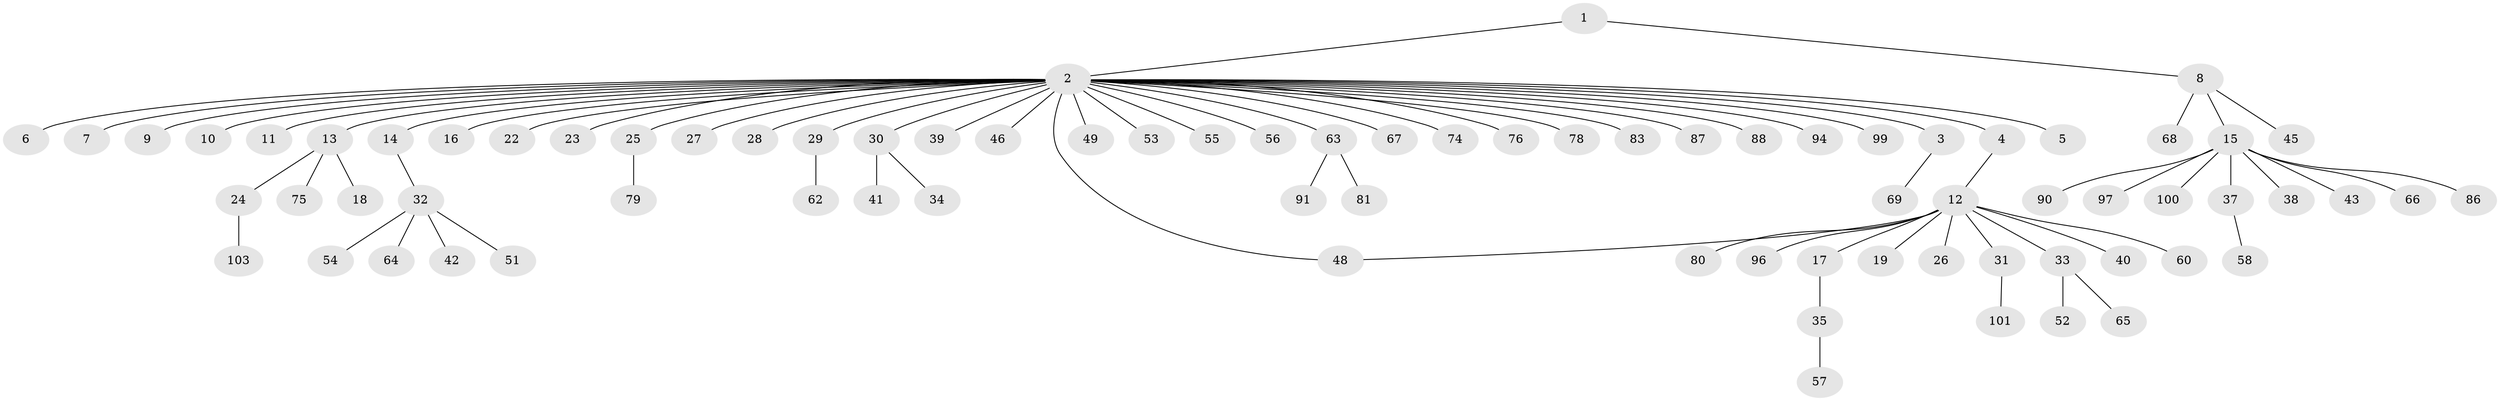 // Generated by graph-tools (version 1.1) at 2025/23/03/03/25 07:23:50]
// undirected, 81 vertices, 81 edges
graph export_dot {
graph [start="1"]
  node [color=gray90,style=filled];
  1 [super="+73"];
  2 [super="+59"];
  3;
  4;
  5;
  6;
  7;
  8 [super="+95"];
  9;
  10 [super="+71"];
  11;
  12 [super="+47"];
  13;
  14;
  15 [super="+21"];
  16;
  17 [super="+20"];
  18;
  19;
  22;
  23;
  24 [super="+89"];
  25 [super="+72"];
  26;
  27;
  28;
  29 [super="+77"];
  30 [super="+84"];
  31 [super="+61"];
  32 [super="+36"];
  33;
  34;
  35 [super="+50"];
  37 [super="+44"];
  38;
  39;
  40;
  41;
  42;
  43;
  45;
  46;
  48;
  49;
  51;
  52;
  53 [super="+102"];
  54;
  55;
  56;
  57;
  58;
  60;
  62;
  63 [super="+82"];
  64;
  65 [super="+70"];
  66 [super="+93"];
  67;
  68 [super="+98"];
  69;
  74;
  75;
  76;
  78 [super="+92"];
  79;
  80;
  81 [super="+85"];
  83;
  86;
  87;
  88;
  90;
  91;
  94;
  96;
  97;
  99;
  100;
  101;
  103;
  1 -- 2;
  1 -- 8;
  2 -- 3;
  2 -- 4;
  2 -- 5;
  2 -- 6;
  2 -- 7;
  2 -- 9;
  2 -- 10;
  2 -- 11;
  2 -- 13;
  2 -- 14;
  2 -- 16;
  2 -- 22;
  2 -- 23;
  2 -- 25;
  2 -- 27;
  2 -- 28;
  2 -- 29;
  2 -- 30;
  2 -- 39;
  2 -- 46;
  2 -- 48;
  2 -- 49;
  2 -- 53;
  2 -- 55;
  2 -- 56;
  2 -- 63;
  2 -- 67;
  2 -- 76;
  2 -- 78;
  2 -- 83;
  2 -- 87;
  2 -- 88;
  2 -- 94;
  2 -- 99;
  2 -- 74;
  3 -- 69;
  4 -- 12;
  8 -- 15;
  8 -- 45;
  8 -- 68;
  12 -- 17;
  12 -- 19;
  12 -- 26;
  12 -- 31;
  12 -- 33;
  12 -- 40;
  12 -- 48;
  12 -- 60;
  12 -- 96;
  12 -- 80;
  13 -- 18;
  13 -- 24;
  13 -- 75;
  14 -- 32;
  15 -- 37;
  15 -- 43;
  15 -- 66;
  15 -- 86;
  15 -- 90;
  15 -- 97;
  15 -- 100;
  15 -- 38;
  17 -- 35;
  24 -- 103;
  25 -- 79;
  29 -- 62;
  30 -- 34;
  30 -- 41;
  31 -- 101;
  32 -- 42;
  32 -- 54;
  32 -- 64;
  32 -- 51;
  33 -- 52;
  33 -- 65;
  35 -- 57;
  37 -- 58;
  63 -- 81;
  63 -- 91;
}
